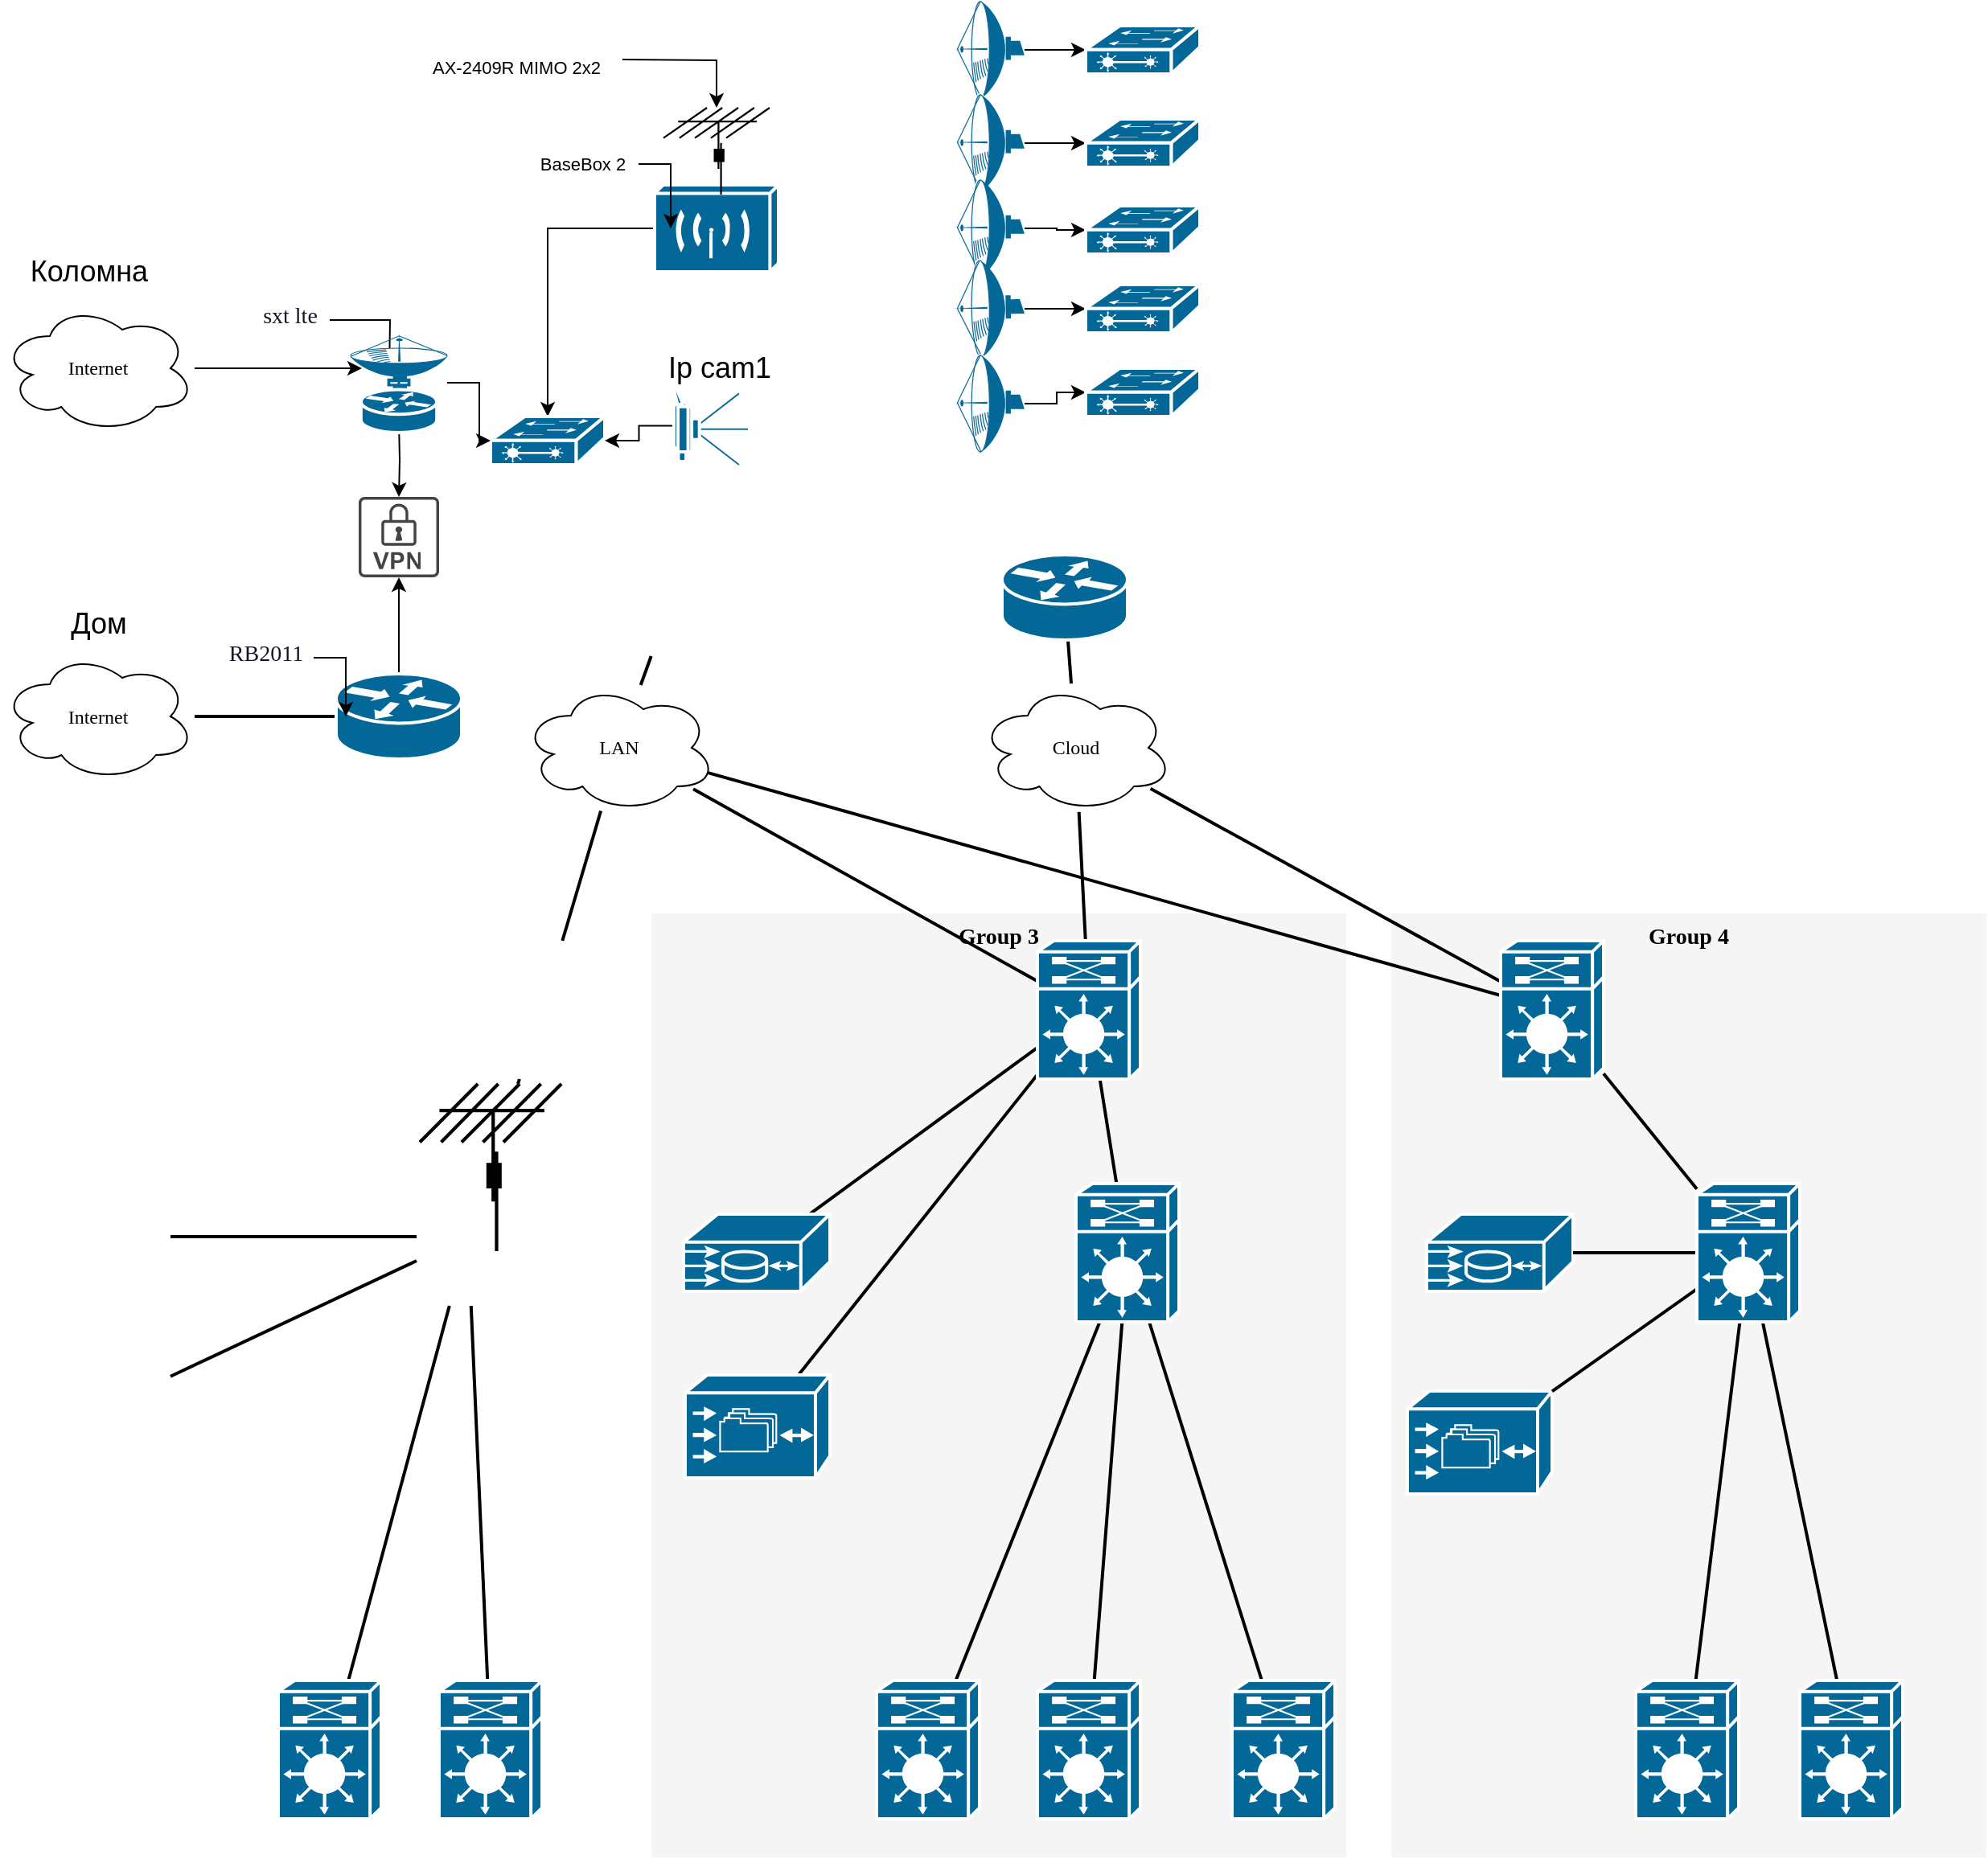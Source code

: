 <mxfile version="16.1.2" type="github">
  <diagram name="Page-1" id="c37626ed-c26b-45fb-9056-f9ebc6bb27b6">
    <mxGraphModel dx="1422" dy="794" grid="1" gridSize="10" guides="1" tooltips="1" connect="1" arrows="1" fold="1" page="1" pageScale="1" pageWidth="1100" pageHeight="850" background="none" math="0" shadow="0">
      <root>
        <mxCell id="0" />
        <mxCell id="1" parent="0" />
        <mxCell id="1c7a67bf8fd3230f-82" value="Group 4" style="whiteSpace=wrap;html=1;rounded=0;shadow=0;comic=0;strokeWidth=1;fontFamily=Verdana;fontSize=14;fillColor=#f5f5f5;strokeColor=none;fontStyle=1;verticalAlign=top;" parent="1" vertex="1">
          <mxGeometry x="1370" y="839" width="370" height="587" as="geometry" />
        </mxCell>
        <mxCell id="1c7a67bf8fd3230f-81" value="Group 3" style="whiteSpace=wrap;html=1;rounded=0;shadow=0;comic=0;strokeWidth=1;fontFamily=Verdana;fontSize=14;fillColor=#f5f5f5;strokeColor=none;fontStyle=1;verticalAlign=top;" parent="1" vertex="1">
          <mxGeometry x="910" y="839.0" width="432" height="587" as="geometry" />
        </mxCell>
        <mxCell id="1c7a67bf8fd3230f-56" style="edgeStyle=none;html=1;labelBackgroundColor=none;startFill=0;endArrow=none;endFill=0;strokeWidth=2;fontFamily=Verdana;fontSize=12;" parent="1" source="1c7a67bf8fd3230f-13" edge="1">
          <mxGeometry relative="1" as="geometry">
            <mxPoint x="854.663" y="856" as="targetPoint" />
          </mxGeometry>
        </mxCell>
        <mxCell id="1c7a67bf8fd3230f-61" style="edgeStyle=none;html=1;labelBackgroundColor=none;startFill=0;endArrow=none;endFill=0;strokeWidth=2;fontFamily=Verdana;fontSize=12;" parent="1" source="1c7a67bf8fd3230f-13" target="1c7a67bf8fd3230f-17" edge="1">
          <mxGeometry relative="1" as="geometry" />
        </mxCell>
        <mxCell id="1c7a67bf8fd3230f-62" style="edgeStyle=none;html=1;labelBackgroundColor=none;startFill=0;endArrow=none;endFill=0;strokeWidth=2;fontFamily=Verdana;fontSize=12;" parent="1" source="1c7a67bf8fd3230f-13" target="1c7a67bf8fd3230f-18" edge="1">
          <mxGeometry relative="1" as="geometry" />
        </mxCell>
        <mxCell id="1c7a67bf8fd3230f-13" value="LAN" style="ellipse;shape=cloud;whiteSpace=wrap;html=1;rounded=0;shadow=0;comic=0;strokeWidth=1;fontFamily=Verdana;fontSize=12;" parent="1" vertex="1">
          <mxGeometry x="830" y="696" width="120" height="80" as="geometry" />
        </mxCell>
        <mxCell id="1c7a67bf8fd3230f-57" style="edgeStyle=none;html=1;labelBackgroundColor=none;startFill=0;endArrow=none;endFill=0;strokeWidth=2;fontFamily=Verdana;fontSize=12;" parent="1" source="1c7a67bf8fd3230f-14" target="1c7a67bf8fd3230f-17" edge="1">
          <mxGeometry relative="1" as="geometry" />
        </mxCell>
        <mxCell id="1c7a67bf8fd3230f-63" style="edgeStyle=none;html=1;labelBackgroundColor=none;startFill=0;endArrow=none;endFill=0;strokeWidth=2;fontFamily=Verdana;fontSize=12;" parent="1" source="1c7a67bf8fd3230f-14" target="1c7a67bf8fd3230f-18" edge="1">
          <mxGeometry relative="1" as="geometry" />
        </mxCell>
        <mxCell id="1c7a67bf8fd3230f-14" value="Cloud" style="ellipse;shape=cloud;whiteSpace=wrap;html=1;rounded=0;shadow=0;comic=0;strokeWidth=1;fontFamily=Verdana;fontSize=12;" parent="1" vertex="1">
          <mxGeometry x="1114" y="696" width="120" height="80" as="geometry" />
        </mxCell>
        <mxCell id="1c7a67bf8fd3230f-15" value="Internet" style="ellipse;shape=cloud;whiteSpace=wrap;html=1;rounded=0;shadow=0;comic=0;strokeWidth=1;fontFamily=Verdana;fontSize=12;" parent="1" vertex="1">
          <mxGeometry x="506" y="676.5" width="120" height="80" as="geometry" />
        </mxCell>
        <mxCell id="1c7a67bf8fd3230f-66" style="edgeStyle=none;html=1;labelBackgroundColor=none;startFill=0;endArrow=none;endFill=0;strokeWidth=2;fontFamily=Verdana;fontSize=12;" parent="1" target="kIxCgRVE3hWU1zK3YjNe-12" edge="1">
          <mxGeometry relative="1" as="geometry">
            <mxPoint x="827.972" y="942" as="sourcePoint" />
            <mxPoint x="810.028" y="997" as="targetPoint" />
          </mxGeometry>
        </mxCell>
        <mxCell id="1c7a67bf8fd3230f-60" style="edgeStyle=none;html=1;labelBackgroundColor=none;startFill=0;endArrow=none;endFill=0;strokeWidth=2;fontFamily=Verdana;fontSize=12;" parent="1" source="1c7a67bf8fd3230f-17" target="1c7a67bf8fd3230f-24" edge="1">
          <mxGeometry relative="1" as="geometry" />
        </mxCell>
        <mxCell id="1c7a67bf8fd3230f-69" style="edgeStyle=none;html=1;labelBackgroundColor=none;startFill=0;endArrow=none;endFill=0;strokeWidth=2;fontFamily=Verdana;fontSize=12;" parent="1" source="1c7a67bf8fd3230f-17" target="1c7a67bf8fd3230f-22" edge="1">
          <mxGeometry relative="1" as="geometry" />
        </mxCell>
        <mxCell id="1c7a67bf8fd3230f-70" style="edgeStyle=none;html=1;labelBackgroundColor=none;startFill=0;endArrow=none;endFill=0;strokeWidth=2;fontFamily=Verdana;fontSize=12;" parent="1" source="1c7a67bf8fd3230f-17" target="1c7a67bf8fd3230f-23" edge="1">
          <mxGeometry relative="1" as="geometry" />
        </mxCell>
        <mxCell id="1c7a67bf8fd3230f-17" value="" style="shape=mxgraph.cisco.misc.route_switch_processor;html=1;dashed=0;fillColor=#036897;strokeColor=#ffffff;strokeWidth=2;verticalLabelPosition=bottom;verticalAlign=top;rounded=0;shadow=0;comic=0;fontFamily=Verdana;fontSize=12;" parent="1" vertex="1">
          <mxGeometry x="1150" y="856" width="64" height="86" as="geometry" />
        </mxCell>
        <mxCell id="1c7a67bf8fd3230f-59" style="edgeStyle=none;html=1;labelBackgroundColor=none;startFill=0;endArrow=none;endFill=0;strokeWidth=2;fontFamily=Verdana;fontSize=12;" parent="1" source="1c7a67bf8fd3230f-18" target="1c7a67bf8fd3230f-27" edge="1">
          <mxGeometry relative="1" as="geometry" />
        </mxCell>
        <mxCell id="1c7a67bf8fd3230f-18" value="" style="shape=mxgraph.cisco.misc.route_switch_processor;html=1;dashed=0;fillColor=#036897;strokeColor=#ffffff;strokeWidth=2;verticalLabelPosition=bottom;verticalAlign=top;rounded=0;shadow=0;comic=0;fontFamily=Verdana;fontSize=12;" parent="1" vertex="1">
          <mxGeometry x="1438" y="856" width="64" height="86" as="geometry" />
        </mxCell>
        <mxCell id="1c7a67bf8fd3230f-67" style="edgeStyle=none;html=1;labelBackgroundColor=none;startFill=0;endArrow=none;endFill=0;strokeWidth=2;fontFamily=Verdana;fontSize=12;" parent="1" edge="1">
          <mxGeometry relative="1" as="geometry">
            <mxPoint x="764" y="1040" as="sourcePoint" />
            <mxPoint x="611" y="1040" as="targetPoint" />
          </mxGeometry>
        </mxCell>
        <mxCell id="1c7a67bf8fd3230f-68" style="edgeStyle=none;html=1;labelBackgroundColor=none;startFill=0;endArrow=none;endFill=0;strokeWidth=2;fontFamily=Verdana;fontSize=12;" parent="1" edge="1">
          <mxGeometry relative="1" as="geometry">
            <mxPoint x="764" y="1055.026" as="sourcePoint" />
            <mxPoint x="611" y="1126.87" as="targetPoint" />
          </mxGeometry>
        </mxCell>
        <mxCell id="1c7a67bf8fd3230f-78" style="edgeStyle=none;html=1;labelBackgroundColor=none;startFill=0;endArrow=none;endFill=0;strokeWidth=2;fontFamily=Verdana;fontSize=12;" parent="1" target="1c7a67bf8fd3230f-29" edge="1">
          <mxGeometry relative="1" as="geometry">
            <mxPoint x="797.887" y="1083" as="sourcePoint" />
          </mxGeometry>
        </mxCell>
        <mxCell id="1c7a67bf8fd3230f-79" style="edgeStyle=none;html=1;labelBackgroundColor=none;startFill=0;endArrow=none;endFill=0;strokeWidth=2;fontFamily=Verdana;fontSize=12;" parent="1" target="1c7a67bf8fd3230f-28" edge="1">
          <mxGeometry relative="1" as="geometry">
            <mxPoint x="784.408" y="1083" as="sourcePoint" />
          </mxGeometry>
        </mxCell>
        <mxCell id="1c7a67bf8fd3230f-22" value="" style="shape=mxgraph.cisco.misc.me1100;html=1;dashed=0;fillColor=#036897;strokeColor=#ffffff;strokeWidth=2;verticalLabelPosition=bottom;verticalAlign=top;rounded=0;shadow=0;comic=0;fontFamily=Verdana;fontSize=12;" parent="1" vertex="1">
          <mxGeometry x="930" y="1026" width="91" height="48" as="geometry" />
        </mxCell>
        <mxCell id="1c7a67bf8fd3230f-23" value="" style="shape=mxgraph.cisco.storage.cisco_file_engine;html=1;dashed=0;fillColor=#036897;strokeColor=#ffffff;strokeWidth=2;verticalLabelPosition=bottom;verticalAlign=top;rounded=0;shadow=0;comic=0;fontFamily=Verdana;fontSize=12;" parent="1" vertex="1">
          <mxGeometry x="931" y="1126" width="90" height="64" as="geometry" />
        </mxCell>
        <mxCell id="1c7a67bf8fd3230f-75" style="edgeStyle=none;html=1;labelBackgroundColor=none;startFill=0;endArrow=none;endFill=0;strokeWidth=2;fontFamily=Verdana;fontSize=12;" parent="1" source="1c7a67bf8fd3230f-24" target="1c7a67bf8fd3230f-33" edge="1">
          <mxGeometry relative="1" as="geometry" />
        </mxCell>
        <mxCell id="1c7a67bf8fd3230f-76" style="edgeStyle=none;html=1;labelBackgroundColor=none;startFill=0;endArrow=none;endFill=0;strokeWidth=2;fontFamily=Verdana;fontSize=12;" parent="1" source="1c7a67bf8fd3230f-24" target="1c7a67bf8fd3230f-32" edge="1">
          <mxGeometry relative="1" as="geometry" />
        </mxCell>
        <mxCell id="1c7a67bf8fd3230f-77" style="edgeStyle=none;html=1;labelBackgroundColor=none;startFill=0;endArrow=none;endFill=0;strokeWidth=2;fontFamily=Verdana;fontSize=12;" parent="1" source="1c7a67bf8fd3230f-24" target="1c7a67bf8fd3230f-31" edge="1">
          <mxGeometry relative="1" as="geometry" />
        </mxCell>
        <mxCell id="1c7a67bf8fd3230f-24" value="" style="shape=mxgraph.cisco.misc.route_switch_processor;html=1;dashed=0;fillColor=#036897;strokeColor=#ffffff;strokeWidth=2;verticalLabelPosition=bottom;verticalAlign=top;rounded=0;shadow=0;comic=0;fontFamily=Verdana;fontSize=12;" parent="1" vertex="1">
          <mxGeometry x="1174" y="1007" width="64" height="86" as="geometry" />
        </mxCell>
        <mxCell id="1c7a67bf8fd3230f-25" value="" style="shape=mxgraph.cisco.misc.me1100;html=1;dashed=0;fillColor=#036897;strokeColor=#ffffff;strokeWidth=2;verticalLabelPosition=bottom;verticalAlign=top;rounded=0;shadow=0;comic=0;fontFamily=Verdana;fontSize=12;" parent="1" vertex="1">
          <mxGeometry x="1392" y="1026" width="91" height="48" as="geometry" />
        </mxCell>
        <mxCell id="1c7a67bf8fd3230f-26" value="" style="shape=mxgraph.cisco.storage.cisco_file_engine;html=1;dashed=0;fillColor=#036897;strokeColor=#ffffff;strokeWidth=2;verticalLabelPosition=bottom;verticalAlign=top;rounded=0;shadow=0;comic=0;fontFamily=Verdana;fontSize=12;" parent="1" vertex="1">
          <mxGeometry x="1380" y="1136" width="90" height="64" as="geometry" />
        </mxCell>
        <mxCell id="1c7a67bf8fd3230f-71" style="edgeStyle=none;html=1;labelBackgroundColor=none;startFill=0;endArrow=none;endFill=0;strokeWidth=2;fontFamily=Verdana;fontSize=12;" parent="1" source="1c7a67bf8fd3230f-27" target="1c7a67bf8fd3230f-25" edge="1">
          <mxGeometry relative="1" as="geometry" />
        </mxCell>
        <mxCell id="1c7a67bf8fd3230f-72" style="edgeStyle=none;html=1;labelBackgroundColor=none;startFill=0;endArrow=none;endFill=0;strokeWidth=2;fontFamily=Verdana;fontSize=12;" parent="1" source="1c7a67bf8fd3230f-27" target="1c7a67bf8fd3230f-26" edge="1">
          <mxGeometry relative="1" as="geometry" />
        </mxCell>
        <mxCell id="1c7a67bf8fd3230f-73" style="edgeStyle=none;html=1;labelBackgroundColor=none;startFill=0;endArrow=none;endFill=0;strokeWidth=2;fontFamily=Verdana;fontSize=12;" parent="1" source="1c7a67bf8fd3230f-27" target="1c7a67bf8fd3230f-35" edge="1">
          <mxGeometry relative="1" as="geometry" />
        </mxCell>
        <mxCell id="1c7a67bf8fd3230f-74" style="edgeStyle=none;html=1;labelBackgroundColor=none;startFill=0;endArrow=none;endFill=0;strokeWidth=2;fontFamily=Verdana;fontSize=12;" parent="1" source="1c7a67bf8fd3230f-27" target="1c7a67bf8fd3230f-34" edge="1">
          <mxGeometry relative="1" as="geometry" />
        </mxCell>
        <mxCell id="1c7a67bf8fd3230f-27" value="" style="shape=mxgraph.cisco.misc.route_switch_processor;html=1;dashed=0;fillColor=#036897;strokeColor=#ffffff;strokeWidth=2;verticalLabelPosition=bottom;verticalAlign=top;rounded=0;shadow=0;comic=0;fontFamily=Verdana;fontSize=12;" parent="1" vertex="1">
          <mxGeometry x="1560" y="1007" width="64" height="86" as="geometry" />
        </mxCell>
        <mxCell id="1c7a67bf8fd3230f-28" value="" style="shape=mxgraph.cisco.misc.route_switch_processor;html=1;dashed=0;fillColor=#036897;strokeColor=#ffffff;strokeWidth=2;verticalLabelPosition=bottom;verticalAlign=top;rounded=0;shadow=0;comic=0;fontFamily=Verdana;fontSize=12;" parent="1" vertex="1">
          <mxGeometry x="678" y="1316" width="64" height="86" as="geometry" />
        </mxCell>
        <mxCell id="1c7a67bf8fd3230f-29" value="" style="shape=mxgraph.cisco.misc.route_switch_processor;html=1;dashed=0;fillColor=#036897;strokeColor=#ffffff;strokeWidth=2;verticalLabelPosition=bottom;verticalAlign=top;rounded=0;shadow=0;comic=0;fontFamily=Verdana;fontSize=12;" parent="1" vertex="1">
          <mxGeometry x="778" y="1316" width="64" height="86" as="geometry" />
        </mxCell>
        <mxCell id="1c7a67bf8fd3230f-31" value="" style="shape=mxgraph.cisco.misc.route_switch_processor;html=1;dashed=0;fillColor=#036897;strokeColor=#ffffff;strokeWidth=2;verticalLabelPosition=bottom;verticalAlign=top;rounded=0;shadow=0;comic=0;fontFamily=Verdana;fontSize=12;" parent="1" vertex="1">
          <mxGeometry x="1050" y="1316" width="64" height="86" as="geometry" />
        </mxCell>
        <mxCell id="1c7a67bf8fd3230f-32" value="" style="shape=mxgraph.cisco.misc.route_switch_processor;html=1;dashed=0;fillColor=#036897;strokeColor=#ffffff;strokeWidth=2;verticalLabelPosition=bottom;verticalAlign=top;rounded=0;shadow=0;comic=0;fontFamily=Verdana;fontSize=12;" parent="1" vertex="1">
          <mxGeometry x="1150" y="1316" width="64" height="86" as="geometry" />
        </mxCell>
        <mxCell id="1c7a67bf8fd3230f-33" value="" style="shape=mxgraph.cisco.misc.route_switch_processor;html=1;dashed=0;fillColor=#036897;strokeColor=#ffffff;strokeWidth=2;verticalLabelPosition=bottom;verticalAlign=top;rounded=0;shadow=0;comic=0;fontFamily=Verdana;fontSize=12;" parent="1" vertex="1">
          <mxGeometry x="1271" y="1316" width="64" height="86" as="geometry" />
        </mxCell>
        <mxCell id="1c7a67bf8fd3230f-34" value="" style="shape=mxgraph.cisco.misc.route_switch_processor;html=1;dashed=0;fillColor=#036897;strokeColor=#ffffff;strokeWidth=2;verticalLabelPosition=bottom;verticalAlign=top;rounded=0;shadow=0;comic=0;fontFamily=Verdana;fontSize=12;" parent="1" vertex="1">
          <mxGeometry x="1522" y="1316" width="64" height="86" as="geometry" />
        </mxCell>
        <mxCell id="1c7a67bf8fd3230f-35" value="" style="shape=mxgraph.cisco.misc.route_switch_processor;html=1;dashed=0;fillColor=#036897;strokeColor=#ffffff;strokeWidth=2;verticalLabelPosition=bottom;verticalAlign=top;rounded=0;shadow=0;comic=0;fontFamily=Verdana;fontSize=12;" parent="1" vertex="1">
          <mxGeometry x="1624" y="1316" width="64" height="86" as="geometry" />
        </mxCell>
        <mxCell id="1c7a67bf8fd3230f-55" style="edgeStyle=none;html=1;labelBackgroundColor=none;startFill=0;endArrow=none;endFill=0;strokeWidth=2;fontFamily=Verdana;fontSize=12;" parent="1" target="1c7a67bf8fd3230f-13" edge="1">
          <mxGeometry relative="1" as="geometry">
            <mxPoint x="909.845" y="679" as="sourcePoint" />
          </mxGeometry>
        </mxCell>
        <mxCell id="1c7a67bf8fd3230f-54" style="edgeStyle=none;html=1;labelBackgroundColor=none;startFill=0;endArrow=none;endFill=0;strokeWidth=2;fontFamily=Verdana;fontSize=12;" parent="1" source="1c7a67bf8fd3230f-47" target="1c7a67bf8fd3230f-14" edge="1">
          <mxGeometry relative="1" as="geometry" />
        </mxCell>
        <mxCell id="1c7a67bf8fd3230f-47" value="" style="shape=mxgraph.cisco.routers.router;html=1;dashed=0;fillColor=#036897;strokeColor=#ffffff;strokeWidth=2;verticalLabelPosition=bottom;verticalAlign=top;rounded=0;shadow=0;comic=0;fontFamily=Verdana;fontSize=12;" parent="1" vertex="1">
          <mxGeometry x="1128" y="616" width="78" height="53" as="geometry" />
        </mxCell>
        <mxCell id="1c7a67bf8fd3230f-52" style="edgeStyle=none;html=1;labelBackgroundColor=none;startFill=0;endArrow=none;endFill=0;strokeWidth=2;fontFamily=Verdana;fontSize=12;" parent="1" source="1c7a67bf8fd3230f-48" target="1c7a67bf8fd3230f-15" edge="1">
          <mxGeometry relative="1" as="geometry" />
        </mxCell>
        <mxCell id="kIxCgRVE3hWU1zK3YjNe-6" style="edgeStyle=orthogonalEdgeStyle;rounded=0;orthogonalLoop=1;jettySize=auto;html=1;fontSize=14;" edge="1" parent="1" source="1c7a67bf8fd3230f-48" target="kIxCgRVE3hWU1zK3YjNe-4">
          <mxGeometry relative="1" as="geometry" />
        </mxCell>
        <mxCell id="1c7a67bf8fd3230f-48" value="&lt;p&gt;&lt;br&gt;&lt;/p&gt;&lt;p&gt;&lt;br&gt;&lt;/p&gt;" style="shape=mxgraph.cisco.routers.router;html=1;dashed=0;fillColor=#036897;strokeColor=#ffffff;strokeWidth=2;verticalLabelPosition=bottom;verticalAlign=top;rounded=0;shadow=0;comic=0;fontFamily=Verdana;fontSize=12;" parent="1" vertex="1">
          <mxGeometry x="714" y="690" width="78" height="53" as="geometry" />
        </mxCell>
        <mxCell id="kIxCgRVE3hWU1zK3YjNe-3" value="" style="edgeStyle=orthogonalEdgeStyle;rounded=0;orthogonalLoop=1;jettySize=auto;html=1;" edge="1" parent="1" source="kIxCgRVE3hWU1zK3YjNe-2" target="1c7a67bf8fd3230f-48">
          <mxGeometry relative="1" as="geometry" />
        </mxCell>
        <mxCell id="kIxCgRVE3hWU1zK3YjNe-2" value="&lt;h1 class=&quot;Heading Heading_level_1 ProductHeader__title&quot; style=&quot;margin: 0px 0px 10px ; padding: 0px ; border: 0px ; outline: 0px ; font-weight: 400 ; font-family: &amp;#34;ptrootuiwebregular&amp;#34; ; line-height: 40px ; word-break: break-word ; color: rgb(21 , 21 , 40) ; background-color: rgb(255 , 255 , 255)&quot;&gt;&lt;font style=&quot;font-size: 14px&quot;&gt;RB2011&lt;/font&gt;&lt;/h1&gt;" style="text;html=1;align=center;verticalAlign=middle;resizable=0;points=[];autosize=1;strokeColor=none;fillColor=none;" vertex="1" parent="1">
          <mxGeometry x="640" y="650" width="60" height="60" as="geometry" />
        </mxCell>
        <mxCell id="kIxCgRVE3hWU1zK3YjNe-4" value="" style="sketch=0;pointerEvents=1;shadow=0;dashed=0;html=1;strokeColor=none;fillColor=#434445;aspect=fixed;labelPosition=center;verticalLabelPosition=bottom;verticalAlign=top;align=center;outlineConnect=0;shape=mxgraph.vvd.vpn;fontSize=14;" vertex="1" parent="1">
          <mxGeometry x="728" y="580" width="50" height="50" as="geometry" />
        </mxCell>
        <mxCell id="kIxCgRVE3hWU1zK3YjNe-7" style="edgeStyle=orthogonalEdgeStyle;rounded=0;orthogonalLoop=1;jettySize=auto;html=1;fontSize=14;" edge="1" parent="1" target="kIxCgRVE3hWU1zK3YjNe-4">
          <mxGeometry relative="1" as="geometry">
            <mxPoint x="753" y="533" as="sourcePoint" />
          </mxGeometry>
        </mxCell>
        <mxCell id="kIxCgRVE3hWU1zK3YjNe-9" style="edgeStyle=orthogonalEdgeStyle;rounded=0;orthogonalLoop=1;jettySize=auto;html=1;fontSize=14;entryX=0.423;entryY=0.453;entryDx=0;entryDy=0;entryPerimeter=0;" edge="1" parent="1" source="kIxCgRVE3hWU1zK3YjNe-8">
          <mxGeometry relative="1" as="geometry">
            <mxPoint x="746.994" y="504.009" as="targetPoint" />
          </mxGeometry>
        </mxCell>
        <mxCell id="kIxCgRVE3hWU1zK3YjNe-8" value="&lt;h1 class=&quot;Heading Heading_level_1 ProductHeader__title&quot; style=&quot;margin: 0px 0px 10px ; padding: 0px ; border: 0px ; outline: 0px ; font-weight: 400 ; font-family: &amp;#34;ptrootuiwebregular&amp;#34; ; line-height: 40px ; word-break: break-word ; color: rgb(21 , 21 , 40) ; background-color: rgb(255 , 255 , 255)&quot;&gt;&lt;font style=&quot;font-size: 14px&quot;&gt;sxt lte&lt;/font&gt;&lt;/h1&gt;" style="text;html=1;align=center;verticalAlign=middle;resizable=0;points=[];autosize=1;strokeColor=none;fillColor=none;" vertex="1" parent="1">
          <mxGeometry x="660" y="440" width="50" height="60" as="geometry" />
        </mxCell>
        <mxCell id="kIxCgRVE3hWU1zK3YjNe-11" style="edgeStyle=orthogonalEdgeStyle;rounded=0;orthogonalLoop=1;jettySize=auto;html=1;fontSize=14;" edge="1" parent="1" source="kIxCgRVE3hWU1zK3YjNe-10">
          <mxGeometry relative="1" as="geometry">
            <mxPoint x="730" y="500" as="targetPoint" />
          </mxGeometry>
        </mxCell>
        <mxCell id="kIxCgRVE3hWU1zK3YjNe-10" value="Internet" style="ellipse;shape=cloud;whiteSpace=wrap;html=1;rounded=0;shadow=0;comic=0;strokeWidth=1;fontFamily=Verdana;fontSize=12;" vertex="1" parent="1">
          <mxGeometry x="506" y="460" width="120" height="80" as="geometry" />
        </mxCell>
        <mxCell id="kIxCgRVE3hWU1zK3YjNe-12" value="" style="shape=mxgraph.cisco.wireless.antenna;sketch=0;html=1;pointerEvents=1;dashed=0;fillColor=#036897;strokeColor=#ffffff;strokeWidth=2;verticalLabelPosition=bottom;verticalAlign=top;align=center;outlineConnect=0;fontSize=14;" vertex="1" parent="1">
          <mxGeometry x="766.028" y="945" width="88" height="104" as="geometry" />
        </mxCell>
        <mxCell id="kIxCgRVE3hWU1zK3YjNe-14" style="edgeStyle=orthogonalEdgeStyle;rounded=0;orthogonalLoop=1;jettySize=auto;html=1;fontSize=14;" edge="1" parent="1" source="kIxCgRVE3hWU1zK3YjNe-13" target="kIxCgRVE3hWU1zK3YjNe-21">
          <mxGeometry relative="1" as="geometry">
            <mxPoint x="778.038" y="501.995" as="targetPoint" />
          </mxGeometry>
        </mxCell>
        <mxCell id="kIxCgRVE3hWU1zK3YjNe-13" value="" style="shape=mxgraph.cisco.wireless.wireless_transport;sketch=0;html=1;pointerEvents=1;dashed=0;fillColor=#036897;strokeColor=#ffffff;strokeWidth=2;verticalLabelPosition=bottom;verticalAlign=top;align=center;outlineConnect=0;fontSize=14;" vertex="1" parent="1">
          <mxGeometry x="912" y="386" width="77" height="54" as="geometry" />
        </mxCell>
        <mxCell id="kIxCgRVE3hWU1zK3YjNe-15" value="" style="shape=mxgraph.cisco.wireless.antenna;sketch=0;html=1;pointerEvents=1;dashed=0;fillColor=#036897;strokeColor=#ffffff;strokeWidth=2;verticalLabelPosition=bottom;verticalAlign=top;align=center;outlineConnect=0;fontSize=14;" vertex="1" parent="1">
          <mxGeometry x="917.5" y="338" width="66" height="54" as="geometry" />
        </mxCell>
        <mxCell id="kIxCgRVE3hWU1zK3YjNe-16" value="&lt;h1 class=&quot;Heading Heading_level_1 ProductHeader__title&quot; style=&quot;margin: 0px 0px 10px ; padding: 0px ; border: 0px ; outline: 0px ; font-weight: 400 ; line-height: 40px ; word-break: break-word ; background-color: rgb(255 , 255 , 255)&quot;&gt;&lt;sub&gt;&lt;font style=&quot;font-size: 11px&quot;&gt;BaseBox 2&lt;/font&gt;&lt;/sub&gt;&lt;br&gt;&lt;/h1&gt;" style="text;html=1;align=center;verticalAlign=middle;resizable=0;points=[];autosize=1;strokeColor=none;fillColor=none;" vertex="1" parent="1">
          <mxGeometry x="832" y="338" width="70" height="70" as="geometry" />
        </mxCell>
        <mxCell id="kIxCgRVE3hWU1zK3YjNe-17" style="edgeStyle=orthogonalEdgeStyle;rounded=0;orthogonalLoop=1;jettySize=auto;html=1;fontFamily=Helvetica;fontSize=11;fontColor=#000000;" edge="1" parent="1" source="kIxCgRVE3hWU1zK3YjNe-16" target="kIxCgRVE3hWU1zK3YjNe-13">
          <mxGeometry relative="1" as="geometry" />
        </mxCell>
        <mxCell id="kIxCgRVE3hWU1zK3YjNe-20" style="edgeStyle=orthogonalEdgeStyle;rounded=0;orthogonalLoop=1;jettySize=auto;html=1;fontFamily=Helvetica;fontSize=11;fontColor=#000000;" edge="1" parent="1" target="kIxCgRVE3hWU1zK3YjNe-15">
          <mxGeometry relative="1" as="geometry">
            <mxPoint x="892" y="308" as="sourcePoint" />
          </mxGeometry>
        </mxCell>
        <mxCell id="kIxCgRVE3hWU1zK3YjNe-19" value="AX-2409R MIMO 2x2" style="text;whiteSpace=wrap;html=1;fontSize=11;fontFamily=Helvetica;fontColor=#000000;" vertex="1" parent="1">
          <mxGeometry x="772" y="300" width="130" height="30" as="geometry" />
        </mxCell>
        <mxCell id="kIxCgRVE3hWU1zK3YjNe-21" value="" style="shape=mxgraph.cisco.switches.layer_2_remote_switch;sketch=0;html=1;pointerEvents=1;dashed=0;fillColor=#036897;strokeColor=#ffffff;strokeWidth=2;verticalLabelPosition=bottom;verticalAlign=top;align=center;outlineConnect=0;fontFamily=Helvetica;fontSize=11;fontColor=#000000;" vertex="1" parent="1">
          <mxGeometry x="810" y="530" width="71" height="30" as="geometry" />
        </mxCell>
        <mxCell id="kIxCgRVE3hWU1zK3YjNe-24" style="edgeStyle=orthogonalEdgeStyle;rounded=0;orthogonalLoop=1;jettySize=auto;html=1;fontFamily=Helvetica;fontSize=11;fontColor=#000000;" edge="1" parent="1" source="kIxCgRVE3hWU1zK3YjNe-23" target="kIxCgRVE3hWU1zK3YjNe-21">
          <mxGeometry relative="1" as="geometry">
            <Array as="points">
              <mxPoint x="803" y="509" />
            </Array>
          </mxGeometry>
        </mxCell>
        <mxCell id="kIxCgRVE3hWU1zK3YjNe-23" value="" style="shape=mxgraph.cisco.wireless.ground_terminal;sketch=0;html=1;pointerEvents=1;dashed=0;fillColor=#036897;strokeColor=#ffffff;strokeWidth=2;verticalLabelPosition=bottom;verticalAlign=top;align=center;outlineConnect=0;fontFamily=Helvetica;fontSize=11;fontColor=#000000;" vertex="1" parent="1">
          <mxGeometry x="723" y="478" width="60" height="62" as="geometry" />
        </mxCell>
        <mxCell id="kIxCgRVE3hWU1zK3YjNe-26" style="edgeStyle=orthogonalEdgeStyle;rounded=0;orthogonalLoop=1;jettySize=auto;html=1;entryX=1;entryY=0.5;entryDx=0;entryDy=0;entryPerimeter=0;fontFamily=Helvetica;fontSize=11;fontColor=#000000;" edge="1" parent="1" source="kIxCgRVE3hWU1zK3YjNe-25" target="kIxCgRVE3hWU1zK3YjNe-21">
          <mxGeometry relative="1" as="geometry" />
        </mxCell>
        <mxCell id="kIxCgRVE3hWU1zK3YjNe-25" value="" style="shape=mxgraph.cisco.computers_and_peripherals.video_camera;sketch=0;html=1;pointerEvents=1;dashed=0;fillColor=#036897;strokeColor=#ffffff;strokeWidth=2;verticalLabelPosition=bottom;verticalAlign=top;align=center;outlineConnect=0;fontFamily=Helvetica;fontSize=11;fontColor=#000000;direction=north;" vertex="1" parent="1">
          <mxGeometry x="923.5" y="511.5" width="46.5" height="48.5" as="geometry" />
        </mxCell>
        <mxCell id="kIxCgRVE3hWU1zK3YjNe-27" value="&lt;font style=&quot;font-size: 18px&quot;&gt;Дом&lt;/font&gt;" style="text;html=1;align=center;verticalAlign=middle;resizable=0;points=[];autosize=1;strokeColor=none;fillColor=none;fontSize=11;fontFamily=Helvetica;fontColor=#000000;" vertex="1" parent="1">
          <mxGeometry x="541" y="649" width="50" height="20" as="geometry" />
        </mxCell>
        <mxCell id="kIxCgRVE3hWU1zK3YjNe-28" value="Коломна" style="text;html=1;align=center;verticalAlign=middle;resizable=0;points=[];autosize=1;strokeColor=none;fillColor=none;fontSize=18;fontFamily=Helvetica;fontColor=#000000;" vertex="1" parent="1">
          <mxGeometry x="515" y="425" width="90" height="30" as="geometry" />
        </mxCell>
        <mxCell id="kIxCgRVE3hWU1zK3YjNe-29" value="Ip cam1" style="text;html=1;align=center;verticalAlign=middle;resizable=0;points=[];autosize=1;strokeColor=none;fillColor=none;fontSize=18;fontFamily=Helvetica;fontColor=#000000;" vertex="1" parent="1">
          <mxGeometry x="912" y="485" width="80" height="30" as="geometry" />
        </mxCell>
        <mxCell id="kIxCgRVE3hWU1zK3YjNe-41" style="edgeStyle=orthogonalEdgeStyle;rounded=0;orthogonalLoop=1;jettySize=auto;html=1;fontFamily=Helvetica;fontSize=18;fontColor=#000000;" edge="1" parent="1" source="kIxCgRVE3hWU1zK3YjNe-31" target="kIxCgRVE3hWU1zK3YjNe-36">
          <mxGeometry relative="1" as="geometry" />
        </mxCell>
        <mxCell id="kIxCgRVE3hWU1zK3YjNe-31" value="" style="shape=mxgraph.cisco.wireless.satellite_dish;sketch=0;html=1;pointerEvents=1;dashed=0;fillColor=#036897;strokeColor=#ffffff;strokeWidth=2;verticalLabelPosition=bottom;verticalAlign=top;align=center;outlineConnect=0;fontFamily=Helvetica;fontSize=18;fontColor=#000000;rotation=-90;" vertex="1" parent="1">
          <mxGeometry x="1090" y="280" width="60" height="44" as="geometry" />
        </mxCell>
        <mxCell id="kIxCgRVE3hWU1zK3YjNe-42" style="edgeStyle=orthogonalEdgeStyle;rounded=0;orthogonalLoop=1;jettySize=auto;html=1;fontFamily=Helvetica;fontSize=18;fontColor=#000000;" edge="1" parent="1" source="kIxCgRVE3hWU1zK3YjNe-32" target="kIxCgRVE3hWU1zK3YjNe-37">
          <mxGeometry relative="1" as="geometry" />
        </mxCell>
        <mxCell id="kIxCgRVE3hWU1zK3YjNe-32" value="" style="shape=mxgraph.cisco.wireless.satellite_dish;sketch=0;html=1;pointerEvents=1;dashed=0;fillColor=#036897;strokeColor=#ffffff;strokeWidth=2;verticalLabelPosition=bottom;verticalAlign=top;align=center;outlineConnect=0;fontFamily=Helvetica;fontSize=18;fontColor=#000000;rotation=-90;" vertex="1" parent="1">
          <mxGeometry x="1090" y="338" width="60" height="44" as="geometry" />
        </mxCell>
        <mxCell id="kIxCgRVE3hWU1zK3YjNe-43" style="edgeStyle=orthogonalEdgeStyle;rounded=0;orthogonalLoop=1;jettySize=auto;html=1;fontFamily=Helvetica;fontSize=18;fontColor=#000000;" edge="1" parent="1" source="kIxCgRVE3hWU1zK3YjNe-33" target="kIxCgRVE3hWU1zK3YjNe-38">
          <mxGeometry relative="1" as="geometry" />
        </mxCell>
        <mxCell id="kIxCgRVE3hWU1zK3YjNe-33" value="" style="shape=mxgraph.cisco.wireless.satellite_dish;sketch=0;html=1;pointerEvents=1;dashed=0;fillColor=#036897;strokeColor=#ffffff;strokeWidth=2;verticalLabelPosition=bottom;verticalAlign=top;align=center;outlineConnect=0;fontFamily=Helvetica;fontSize=18;fontColor=#000000;rotation=-90;" vertex="1" parent="1">
          <mxGeometry x="1090" y="391" width="60" height="44" as="geometry" />
        </mxCell>
        <mxCell id="kIxCgRVE3hWU1zK3YjNe-44" style="edgeStyle=orthogonalEdgeStyle;rounded=0;orthogonalLoop=1;jettySize=auto;html=1;fontFamily=Helvetica;fontSize=18;fontColor=#000000;" edge="1" parent="1" source="kIxCgRVE3hWU1zK3YjNe-34" target="kIxCgRVE3hWU1zK3YjNe-39">
          <mxGeometry relative="1" as="geometry" />
        </mxCell>
        <mxCell id="kIxCgRVE3hWU1zK3YjNe-34" value="" style="shape=mxgraph.cisco.wireless.satellite_dish;sketch=0;html=1;pointerEvents=1;dashed=0;fillColor=#036897;strokeColor=#ffffff;strokeWidth=2;verticalLabelPosition=bottom;verticalAlign=top;align=center;outlineConnect=0;fontFamily=Helvetica;fontSize=18;fontColor=#000000;rotation=-91;" vertex="1" parent="1">
          <mxGeometry x="1090" y="441" width="60" height="44" as="geometry" />
        </mxCell>
        <mxCell id="kIxCgRVE3hWU1zK3YjNe-45" style="edgeStyle=orthogonalEdgeStyle;rounded=0;orthogonalLoop=1;jettySize=auto;html=1;fontFamily=Helvetica;fontSize=18;fontColor=#000000;" edge="1" parent="1" source="kIxCgRVE3hWU1zK3YjNe-35" target="kIxCgRVE3hWU1zK3YjNe-40">
          <mxGeometry relative="1" as="geometry" />
        </mxCell>
        <mxCell id="kIxCgRVE3hWU1zK3YjNe-35" value="" style="shape=mxgraph.cisco.wireless.satellite_dish;sketch=0;html=1;pointerEvents=1;dashed=0;fillColor=#036897;strokeColor=#ffffff;strokeWidth=2;verticalLabelPosition=bottom;verticalAlign=top;align=center;outlineConnect=0;fontFamily=Helvetica;fontSize=18;fontColor=#000000;direction=west;rotation=90;" vertex="1" parent="1">
          <mxGeometry x="1090" y="500" width="60" height="44" as="geometry" />
        </mxCell>
        <mxCell id="kIxCgRVE3hWU1zK3YjNe-36" value="" style="shape=mxgraph.cisco.switches.layer_2_remote_switch;sketch=0;html=1;pointerEvents=1;dashed=0;fillColor=#036897;strokeColor=#ffffff;strokeWidth=2;verticalLabelPosition=bottom;verticalAlign=top;align=center;outlineConnect=0;fontFamily=Helvetica;fontSize=11;fontColor=#000000;" vertex="1" parent="1">
          <mxGeometry x="1180" y="287" width="71" height="30" as="geometry" />
        </mxCell>
        <mxCell id="kIxCgRVE3hWU1zK3YjNe-37" value="" style="shape=mxgraph.cisco.switches.layer_2_remote_switch;sketch=0;html=1;pointerEvents=1;dashed=0;fillColor=#036897;strokeColor=#ffffff;strokeWidth=2;verticalLabelPosition=bottom;verticalAlign=top;align=center;outlineConnect=0;fontFamily=Helvetica;fontSize=11;fontColor=#000000;" vertex="1" parent="1">
          <mxGeometry x="1180" y="345" width="71" height="30" as="geometry" />
        </mxCell>
        <mxCell id="kIxCgRVE3hWU1zK3YjNe-38" value="" style="shape=mxgraph.cisco.switches.layer_2_remote_switch;sketch=0;html=1;pointerEvents=1;dashed=0;fillColor=#036897;strokeColor=#ffffff;strokeWidth=2;verticalLabelPosition=bottom;verticalAlign=top;align=center;outlineConnect=0;fontFamily=Helvetica;fontSize=11;fontColor=#000000;" vertex="1" parent="1">
          <mxGeometry x="1180" y="399" width="71" height="30" as="geometry" />
        </mxCell>
        <mxCell id="kIxCgRVE3hWU1zK3YjNe-39" value="" style="shape=mxgraph.cisco.switches.layer_2_remote_switch;sketch=0;html=1;pointerEvents=1;dashed=0;fillColor=#036897;strokeColor=#ffffff;strokeWidth=2;verticalLabelPosition=bottom;verticalAlign=top;align=center;outlineConnect=0;fontFamily=Helvetica;fontSize=11;fontColor=#000000;" vertex="1" parent="1">
          <mxGeometry x="1180" y="448" width="71" height="30" as="geometry" />
        </mxCell>
        <mxCell id="kIxCgRVE3hWU1zK3YjNe-40" value="" style="shape=mxgraph.cisco.switches.layer_2_remote_switch;sketch=0;html=1;pointerEvents=1;dashed=0;fillColor=#036897;strokeColor=#ffffff;strokeWidth=2;verticalLabelPosition=bottom;verticalAlign=top;align=center;outlineConnect=0;fontFamily=Helvetica;fontSize=11;fontColor=#000000;" vertex="1" parent="1">
          <mxGeometry x="1180" y="500" width="71" height="30" as="geometry" />
        </mxCell>
      </root>
    </mxGraphModel>
  </diagram>
</mxfile>
